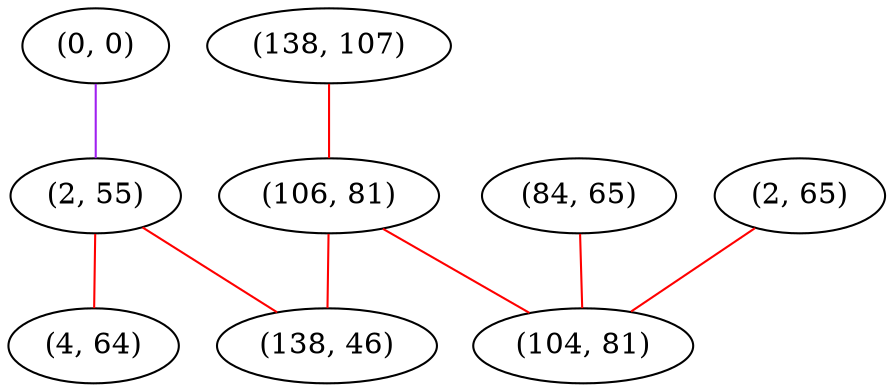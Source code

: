 graph "" {
"(0, 0)";
"(138, 107)";
"(106, 81)";
"(84, 65)";
"(2, 65)";
"(2, 55)";
"(138, 46)";
"(104, 81)";
"(4, 64)";
"(0, 0)" -- "(2, 55)"  [color=purple, key=0, weight=4];
"(138, 107)" -- "(106, 81)"  [color=red, key=0, weight=1];
"(106, 81)" -- "(104, 81)"  [color=red, key=0, weight=1];
"(106, 81)" -- "(138, 46)"  [color=red, key=0, weight=1];
"(84, 65)" -- "(104, 81)"  [color=red, key=0, weight=1];
"(2, 65)" -- "(104, 81)"  [color=red, key=0, weight=1];
"(2, 55)" -- "(138, 46)"  [color=red, key=0, weight=1];
"(2, 55)" -- "(4, 64)"  [color=red, key=0, weight=1];
}
